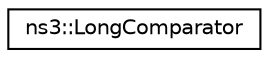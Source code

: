 digraph "Graphical Class Hierarchy"
{
 // LATEX_PDF_SIZE
  edge [fontname="Helvetica",fontsize="10",labelfontname="Helvetica",labelfontsize="10"];
  node [fontname="Helvetica",fontsize="10",shape=record];
  rankdir="LR";
  Node0 [label="ns3::LongComparator",height=0.2,width=0.4,color="black", fillcolor="white", style="filled",URL="$structns3_1_1_long_comparator.html",tooltip=" "];
}
